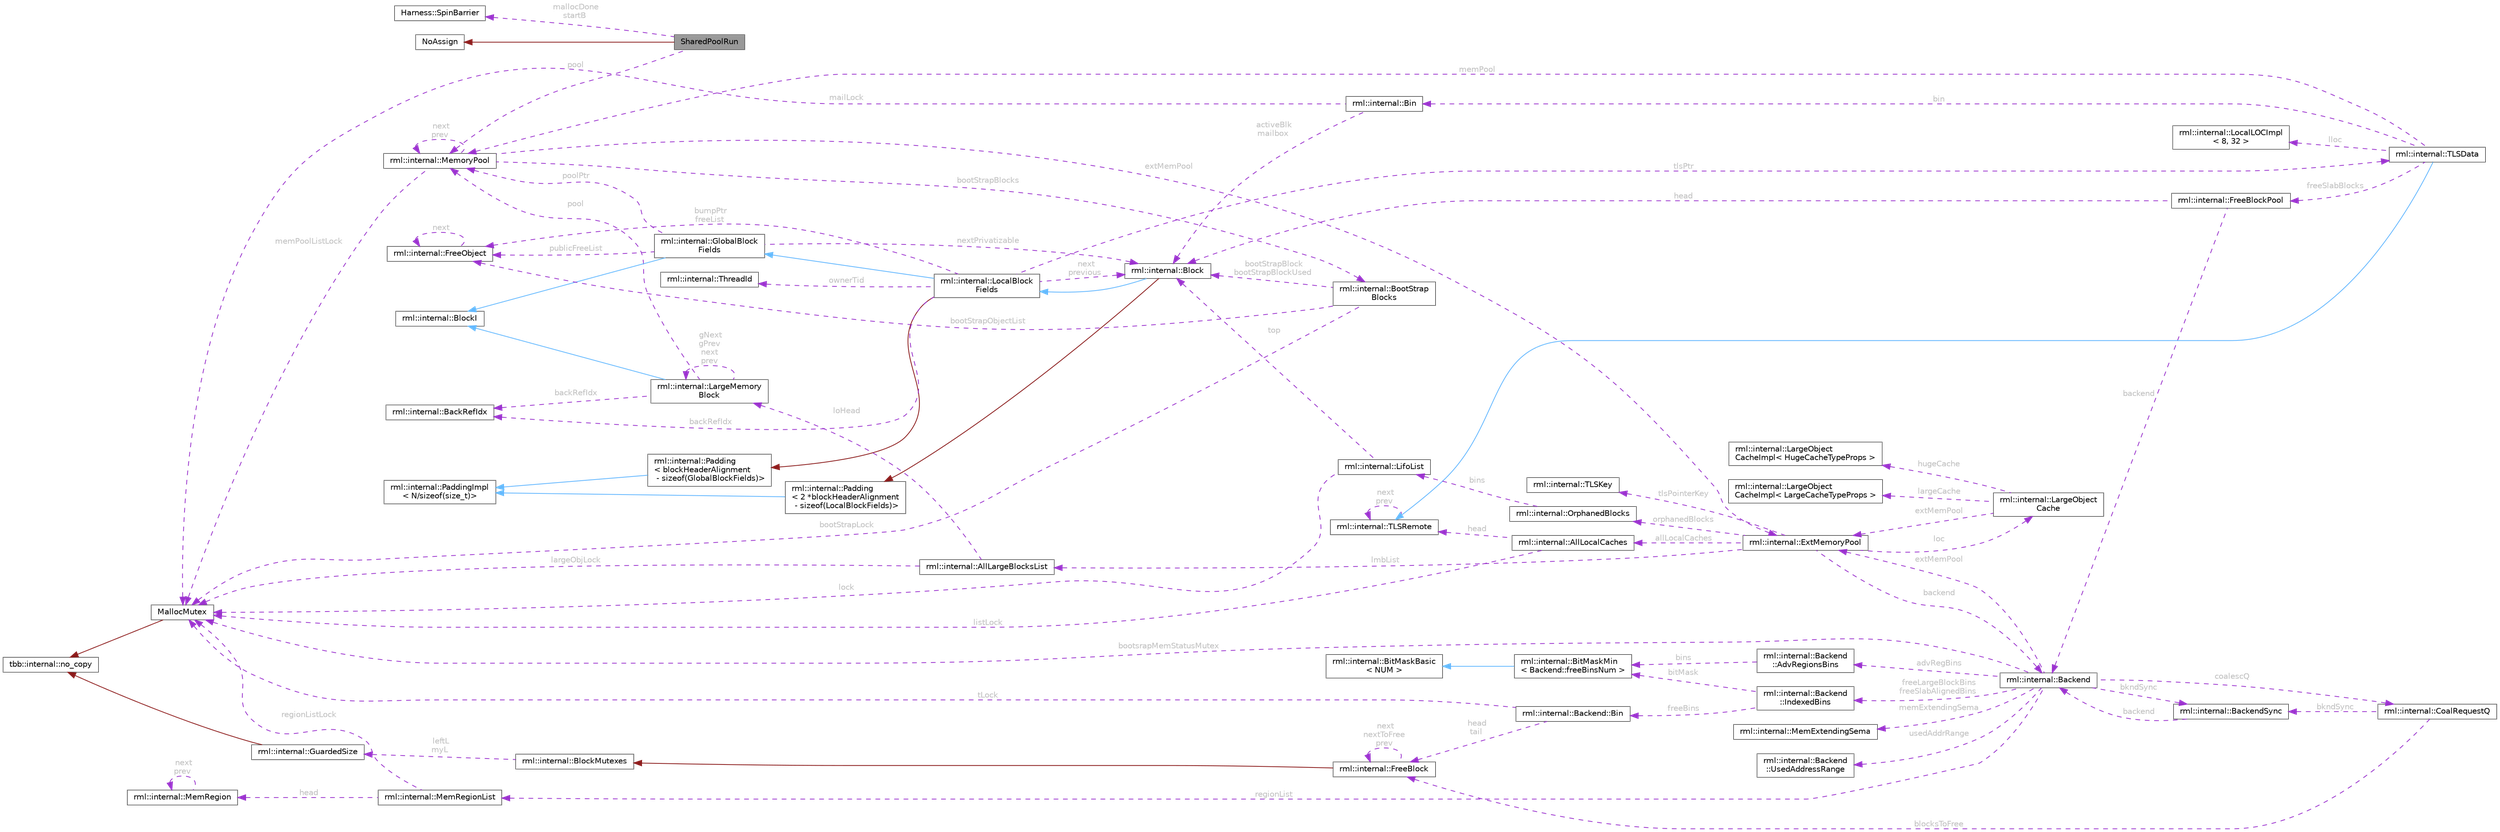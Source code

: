 digraph "SharedPoolRun"
{
 // LATEX_PDF_SIZE
  bgcolor="transparent";
  edge [fontname=Helvetica,fontsize=10,labelfontname=Helvetica,labelfontsize=10];
  node [fontname=Helvetica,fontsize=10,shape=box,height=0.2,width=0.4];
  rankdir="LR";
  Node1 [id="Node000001",label="SharedPoolRun",height=0.2,width=0.4,color="gray40", fillcolor="grey60", style="filled", fontcolor="black",tooltip=" "];
  Node2 -> Node1 [id="edge1_Node000001_Node000002",dir="back",color="firebrick4",style="solid",tooltip=" "];
  Node2 [id="Node000002",label="NoAssign",height=0.2,width=0.4,color="gray40", fillcolor="white", style="filled",URL="$class_no_assign.html",tooltip="Base class for prohibiting compiler-generated operator="];
  Node3 -> Node1 [id="edge2_Node000001_Node000003",dir="back",color="darkorchid3",style="dashed",tooltip=" ",label=" mallocDone\nstartB",fontcolor="grey" ];
  Node3 [id="Node000003",label="Harness::SpinBarrier",height=0.2,width=0.4,color="gray40", fillcolor="white", style="filled",URL="$class_harness_1_1_spin_barrier.html",tooltip=" "];
  Node4 -> Node1 [id="edge3_Node000001_Node000004",dir="back",color="darkorchid3",style="dashed",tooltip=" ",label=" pool",fontcolor="grey" ];
  Node4 [id="Node000004",label="rml::internal::MemoryPool",height=0.2,width=0.4,color="gray40", fillcolor="white", style="filled",URL="$classrml_1_1internal_1_1_memory_pool.html",tooltip=" "];
  Node5 -> Node4 [id="edge4_Node000004_Node000005",dir="back",color="darkorchid3",style="dashed",tooltip=" ",label=" memPoolListLock",fontcolor="grey" ];
  Node5 [id="Node000005",label="MallocMutex",height=0.2,width=0.4,color="gray40", fillcolor="white", style="filled",URL="$class_malloc_mutex.html",tooltip="Stripped down version of spin_mutex."];
  Node6 -> Node5 [id="edge5_Node000005_Node000006",dir="back",color="firebrick4",style="solid",tooltip=" "];
  Node6 [id="Node000006",label="tbb::internal::no_copy",height=0.2,width=0.4,color="gray40", fillcolor="white", style="filled",tooltip=" "];
  Node4 -> Node4 [id="edge6_Node000004_Node000004",dir="back",color="darkorchid3",style="dashed",tooltip=" ",label=" next\nprev",fontcolor="grey" ];
  Node7 -> Node4 [id="edge7_Node000004_Node000007",dir="back",color="darkorchid3",style="dashed",tooltip=" ",label=" extMemPool",fontcolor="grey" ];
  Node7 [id="Node000007",label="rml::internal::ExtMemoryPool",height=0.2,width=0.4,color="gray40", fillcolor="white", style="filled",URL="$structrml_1_1internal_1_1_ext_memory_pool.html",tooltip=" "];
  Node8 -> Node7 [id="edge8_Node000007_Node000008",dir="back",color="darkorchid3",style="dashed",tooltip=" ",label=" backend",fontcolor="grey" ];
  Node8 [id="Node000008",label="rml::internal::Backend",height=0.2,width=0.4,color="gray40", fillcolor="white", style="filled",URL="$classrml_1_1internal_1_1_backend.html",tooltip=" "];
  Node7 -> Node8 [id="edge9_Node000008_Node000007",dir="back",color="darkorchid3",style="dashed",tooltip=" ",label=" extMemPool",fontcolor="grey" ];
  Node9 -> Node8 [id="edge10_Node000008_Node000009",dir="back",color="darkorchid3",style="dashed",tooltip=" ",label=" regionList",fontcolor="grey" ];
  Node9 [id="Node000009",label="rml::internal::MemRegionList",height=0.2,width=0.4,color="gray40", fillcolor="white", style="filled",URL="$classrml_1_1internal_1_1_mem_region_list.html",tooltip=" "];
  Node5 -> Node9 [id="edge11_Node000009_Node000005",dir="back",color="darkorchid3",style="dashed",tooltip=" ",label=" regionListLock",fontcolor="grey" ];
  Node10 -> Node9 [id="edge12_Node000009_Node000010",dir="back",color="darkorchid3",style="dashed",tooltip=" ",label=" head",fontcolor="grey" ];
  Node10 [id="Node000010",label="rml::internal::MemRegion",height=0.2,width=0.4,color="gray40", fillcolor="white", style="filled",URL="$structrml_1_1internal_1_1_mem_region.html",tooltip=" "];
  Node10 -> Node10 [id="edge13_Node000010_Node000010",dir="back",color="darkorchid3",style="dashed",tooltip=" ",label=" next\nprev",fontcolor="grey" ];
  Node11 -> Node8 [id="edge14_Node000008_Node000011",dir="back",color="darkorchid3",style="dashed",tooltip=" ",label=" coalescQ",fontcolor="grey" ];
  Node11 [id="Node000011",label="rml::internal::CoalRequestQ",height=0.2,width=0.4,color="gray40", fillcolor="white", style="filled",URL="$classrml_1_1internal_1_1_coal_request_q.html",tooltip=" "];
  Node12 -> Node11 [id="edge15_Node000011_Node000012",dir="back",color="darkorchid3",style="dashed",tooltip=" ",label=" blocksToFree",fontcolor="grey" ];
  Node12 [id="Node000012",label="rml::internal::FreeBlock",height=0.2,width=0.4,color="gray40", fillcolor="white", style="filled",URL="$classrml_1_1internal_1_1_free_block.html",tooltip=" "];
  Node13 -> Node12 [id="edge16_Node000012_Node000013",dir="back",color="firebrick4",style="solid",tooltip=" "];
  Node13 [id="Node000013",label="rml::internal::BlockMutexes",height=0.2,width=0.4,color="gray40", fillcolor="white", style="filled",URL="$classrml_1_1internal_1_1_block_mutexes.html",tooltip=" "];
  Node14 -> Node13 [id="edge17_Node000013_Node000014",dir="back",color="darkorchid3",style="dashed",tooltip=" ",label=" leftL\nmyL",fontcolor="grey" ];
  Node14 [id="Node000014",label="rml::internal::GuardedSize",height=0.2,width=0.4,color="gray40", fillcolor="white", style="filled",URL="$classrml_1_1internal_1_1_guarded_size.html",tooltip=" "];
  Node6 -> Node14 [id="edge18_Node000014_Node000006",dir="back",color="firebrick4",style="solid",tooltip=" "];
  Node12 -> Node12 [id="edge19_Node000012_Node000012",dir="back",color="darkorchid3",style="dashed",tooltip=" ",label=" next\nnextToFree\nprev",fontcolor="grey" ];
  Node15 -> Node11 [id="edge20_Node000011_Node000015",dir="back",color="darkorchid3",style="dashed",tooltip=" ",label=" bkndSync",fontcolor="grey" ];
  Node15 [id="Node000015",label="rml::internal::BackendSync",height=0.2,width=0.4,color="gray40", fillcolor="white", style="filled",URL="$classrml_1_1internal_1_1_backend_sync.html",tooltip=" "];
  Node8 -> Node15 [id="edge21_Node000015_Node000008",dir="back",color="darkorchid3",style="dashed",tooltip=" ",label=" backend",fontcolor="grey" ];
  Node15 -> Node8 [id="edge22_Node000008_Node000015",dir="back",color="darkorchid3",style="dashed",tooltip=" ",label=" bkndSync",fontcolor="grey" ];
  Node16 -> Node8 [id="edge23_Node000008_Node000016",dir="back",color="darkorchid3",style="dashed",tooltip=" ",label=" memExtendingSema",fontcolor="grey" ];
  Node16 [id="Node000016",label="rml::internal::MemExtendingSema",height=0.2,width=0.4,color="gray40", fillcolor="white", style="filled",URL="$classrml_1_1internal_1_1_mem_extending_sema.html",tooltip=" "];
  Node17 -> Node8 [id="edge24_Node000008_Node000017",dir="back",color="darkorchid3",style="dashed",tooltip=" ",label=" usedAddrRange",fontcolor="grey" ];
  Node17 [id="Node000017",label="rml::internal::Backend\l::UsedAddressRange",height=0.2,width=0.4,color="gray40", fillcolor="white", style="filled",URL="$classrml_1_1internal_1_1_backend_1_1_used_address_range.html",tooltip=" "];
  Node5 -> Node8 [id="edge25_Node000008_Node000005",dir="back",color="darkorchid3",style="dashed",tooltip=" ",label=" bootsrapMemStatusMutex",fontcolor="grey" ];
  Node18 -> Node8 [id="edge26_Node000008_Node000018",dir="back",color="darkorchid3",style="dashed",tooltip=" ",label=" advRegBins",fontcolor="grey" ];
  Node18 [id="Node000018",label="rml::internal::Backend\l::AdvRegionsBins",height=0.2,width=0.4,color="gray40", fillcolor="white", style="filled",URL="$classrml_1_1internal_1_1_backend_1_1_adv_regions_bins.html",tooltip=" "];
  Node19 -> Node18 [id="edge27_Node000018_Node000019",dir="back",color="darkorchid3",style="dashed",tooltip=" ",label=" bins",fontcolor="grey" ];
  Node19 [id="Node000019",label="rml::internal::BitMaskMin\l\< Backend::freeBinsNum \>",height=0.2,width=0.4,color="gray40", fillcolor="white", style="filled",URL="$classrml_1_1internal_1_1_bit_mask_min.html",tooltip=" "];
  Node20 -> Node19 [id="edge28_Node000019_Node000020",dir="back",color="steelblue1",style="solid",tooltip=" "];
  Node20 [id="Node000020",label="rml::internal::BitMaskBasic\l\< NUM \>",height=0.2,width=0.4,color="gray40", fillcolor="white", style="filled",URL="$classrml_1_1internal_1_1_bit_mask_basic.html",tooltip=" "];
  Node21 -> Node8 [id="edge29_Node000008_Node000021",dir="back",color="darkorchid3",style="dashed",tooltip=" ",label=" freeLargeBlockBins\nfreeSlabAlignedBins",fontcolor="grey" ];
  Node21 [id="Node000021",label="rml::internal::Backend\l::IndexedBins",height=0.2,width=0.4,color="gray40", fillcolor="white", style="filled",URL="$classrml_1_1internal_1_1_backend_1_1_indexed_bins.html",tooltip=" "];
  Node19 -> Node21 [id="edge30_Node000021_Node000019",dir="back",color="darkorchid3",style="dashed",tooltip=" ",label=" bitMask",fontcolor="grey" ];
  Node22 -> Node21 [id="edge31_Node000021_Node000022",dir="back",color="darkorchid3",style="dashed",tooltip=" ",label=" freeBins",fontcolor="grey" ];
  Node22 [id="Node000022",label="rml::internal::Backend::Bin",height=0.2,width=0.4,color="gray40", fillcolor="white", style="filled",URL="$structrml_1_1internal_1_1_backend_1_1_bin.html",tooltip=" "];
  Node12 -> Node22 [id="edge32_Node000022_Node000012",dir="back",color="darkorchid3",style="dashed",tooltip=" ",label=" head\ntail",fontcolor="grey" ];
  Node5 -> Node22 [id="edge33_Node000022_Node000005",dir="back",color="darkorchid3",style="dashed",tooltip=" ",label=" tLock",fontcolor="grey" ];
  Node23 -> Node7 [id="edge34_Node000007_Node000023",dir="back",color="darkorchid3",style="dashed",tooltip=" ",label=" loc",fontcolor="grey" ];
  Node23 [id="Node000023",label="rml::internal::LargeObject\lCache",height=0.2,width=0.4,color="gray40", fillcolor="white", style="filled",URL="$classrml_1_1internal_1_1_large_object_cache.html",tooltip=" "];
  Node24 -> Node23 [id="edge35_Node000023_Node000024",dir="back",color="darkorchid3",style="dashed",tooltip=" ",label=" hugeCache",fontcolor="grey" ];
  Node24 [id="Node000024",label="rml::internal::LargeObject\lCacheImpl\< HugeCacheTypeProps \>",height=0.2,width=0.4,color="gray40", fillcolor="white", style="filled",URL="$classrml_1_1internal_1_1_large_object_cache_impl.html",tooltip=" "];
  Node25 -> Node23 [id="edge36_Node000023_Node000025",dir="back",color="darkorchid3",style="dashed",tooltip=" ",label=" largeCache",fontcolor="grey" ];
  Node25 [id="Node000025",label="rml::internal::LargeObject\lCacheImpl\< LargeCacheTypeProps \>",height=0.2,width=0.4,color="gray40", fillcolor="white", style="filled",URL="$classrml_1_1internal_1_1_large_object_cache_impl.html",tooltip=" "];
  Node7 -> Node23 [id="edge37_Node000023_Node000007",dir="back",color="darkorchid3",style="dashed",tooltip=" ",label=" extMemPool",fontcolor="grey" ];
  Node26 -> Node7 [id="edge38_Node000007_Node000026",dir="back",color="darkorchid3",style="dashed",tooltip=" ",label=" allLocalCaches",fontcolor="grey" ];
  Node26 [id="Node000026",label="rml::internal::AllLocalCaches",height=0.2,width=0.4,color="gray40", fillcolor="white", style="filled",URL="$classrml_1_1internal_1_1_all_local_caches.html",tooltip=" "];
  Node27 -> Node26 [id="edge39_Node000026_Node000027",dir="back",color="darkorchid3",style="dashed",tooltip=" ",label=" head",fontcolor="grey" ];
  Node27 [id="Node000027",label="rml::internal::TLSRemote",height=0.2,width=0.4,color="gray40", fillcolor="white", style="filled",URL="$structrml_1_1internal_1_1_t_l_s_remote.html",tooltip=" "];
  Node27 -> Node27 [id="edge40_Node000027_Node000027",dir="back",color="darkorchid3",style="dashed",tooltip=" ",label=" next\nprev",fontcolor="grey" ];
  Node5 -> Node26 [id="edge41_Node000026_Node000005",dir="back",color="darkorchid3",style="dashed",tooltip=" ",label=" listLock",fontcolor="grey" ];
  Node28 -> Node7 [id="edge42_Node000007_Node000028",dir="back",color="darkorchid3",style="dashed",tooltip=" ",label=" orphanedBlocks",fontcolor="grey" ];
  Node28 [id="Node000028",label="rml::internal::OrphanedBlocks",height=0.2,width=0.4,color="gray40", fillcolor="white", style="filled",URL="$classrml_1_1internal_1_1_orphaned_blocks.html",tooltip=" "];
  Node29 -> Node28 [id="edge43_Node000028_Node000029",dir="back",color="darkorchid3",style="dashed",tooltip=" ",label=" bins",fontcolor="grey" ];
  Node29 [id="Node000029",label="rml::internal::LifoList",height=0.2,width=0.4,color="gray40", fillcolor="white", style="filled",URL="$classrml_1_1internal_1_1_lifo_list.html",tooltip=" "];
  Node30 -> Node29 [id="edge44_Node000029_Node000030",dir="back",color="darkorchid3",style="dashed",tooltip=" ",label=" top",fontcolor="grey" ];
  Node30 [id="Node000030",label="rml::internal::Block",height=0.2,width=0.4,color="gray40", fillcolor="white", style="filled",URL="$classrml_1_1internal_1_1_block.html",tooltip=" "];
  Node31 -> Node30 [id="edge45_Node000030_Node000031",dir="back",color="steelblue1",style="solid",tooltip=" "];
  Node31 [id="Node000031",label="rml::internal::LocalBlock\lFields",height=0.2,width=0.4,color="gray40", fillcolor="white", style="filled",URL="$classrml_1_1internal_1_1_local_block_fields.html",tooltip=" "];
  Node32 -> Node31 [id="edge46_Node000031_Node000032",dir="back",color="steelblue1",style="solid",tooltip=" "];
  Node32 [id="Node000032",label="rml::internal::GlobalBlock\lFields",height=0.2,width=0.4,color="gray40", fillcolor="white", style="filled",URL="$classrml_1_1internal_1_1_global_block_fields.html",tooltip=" "];
  Node33 -> Node32 [id="edge47_Node000032_Node000033",dir="back",color="steelblue1",style="solid",tooltip=" "];
  Node33 [id="Node000033",label="rml::internal::BlockI",height=0.2,width=0.4,color="gray40", fillcolor="white", style="filled",URL="$classrml_1_1internal_1_1_block_i.html",tooltip=" "];
  Node34 -> Node32 [id="edge48_Node000032_Node000034",dir="back",color="darkorchid3",style="dashed",tooltip=" ",label=" publicFreeList",fontcolor="grey" ];
  Node34 [id="Node000034",label="rml::internal::FreeObject",height=0.2,width=0.4,color="gray40", fillcolor="white", style="filled",URL="$structrml_1_1internal_1_1_free_object.html",tooltip=" "];
  Node34 -> Node34 [id="edge49_Node000034_Node000034",dir="back",color="darkorchid3",style="dashed",tooltip=" ",label=" next",fontcolor="grey" ];
  Node30 -> Node32 [id="edge50_Node000032_Node000030",dir="back",color="darkorchid3",style="dashed",tooltip=" ",label=" nextPrivatizable",fontcolor="grey" ];
  Node4 -> Node32 [id="edge51_Node000032_Node000004",dir="back",color="darkorchid3",style="dashed",tooltip=" ",label=" poolPtr",fontcolor="grey" ];
  Node35 -> Node31 [id="edge52_Node000031_Node000035",dir="back",color="firebrick4",style="solid",tooltip=" "];
  Node35 [id="Node000035",label="rml::internal::Padding\l\< blockHeaderAlignment\l - sizeof(GlobalBlockFields)\>",height=0.2,width=0.4,color="gray40", fillcolor="white", style="filled",URL="$structrml_1_1internal_1_1_padding.html",tooltip=" "];
  Node36 -> Node35 [id="edge53_Node000035_Node000036",dir="back",color="steelblue1",style="solid",tooltip=" "];
  Node36 [id="Node000036",label="rml::internal::PaddingImpl\l\< N/sizeof(size_t)\>",height=0.2,width=0.4,color="gray40", fillcolor="white", style="filled",URL="$structrml_1_1internal_1_1_padding_impl.html",tooltip=" "];
  Node30 -> Node31 [id="edge54_Node000031_Node000030",dir="back",color="darkorchid3",style="dashed",tooltip=" ",label=" next\nprevious",fontcolor="grey" ];
  Node34 -> Node31 [id="edge55_Node000031_Node000034",dir="back",color="darkorchid3",style="dashed",tooltip=" ",label=" bumpPtr\nfreeList",fontcolor="grey" ];
  Node37 -> Node31 [id="edge56_Node000031_Node000037",dir="back",color="darkorchid3",style="dashed",tooltip=" ",label=" tlsPtr",fontcolor="grey" ];
  Node37 [id="Node000037",label="rml::internal::TLSData",height=0.2,width=0.4,color="gray40", fillcolor="white", style="filled",URL="$classrml_1_1internal_1_1_t_l_s_data.html",tooltip=" "];
  Node27 -> Node37 [id="edge57_Node000037_Node000027",dir="back",color="steelblue1",style="solid",tooltip=" "];
  Node4 -> Node37 [id="edge58_Node000037_Node000004",dir="back",color="darkorchid3",style="dashed",tooltip=" ",label=" memPool",fontcolor="grey" ];
  Node38 -> Node37 [id="edge59_Node000037_Node000038",dir="back",color="darkorchid3",style="dashed",tooltip=" ",label=" bin",fontcolor="grey" ];
  Node38 [id="Node000038",label="rml::internal::Bin",height=0.2,width=0.4,color="gray40", fillcolor="white", style="filled",URL="$classrml_1_1internal_1_1_bin.html",tooltip=" "];
  Node30 -> Node38 [id="edge60_Node000038_Node000030",dir="back",color="darkorchid3",style="dashed",tooltip=" ",label=" activeBlk\nmailbox",fontcolor="grey" ];
  Node5 -> Node38 [id="edge61_Node000038_Node000005",dir="back",color="darkorchid3",style="dashed",tooltip=" ",label=" mailLock",fontcolor="grey" ];
  Node39 -> Node37 [id="edge62_Node000037_Node000039",dir="back",color="darkorchid3",style="dashed",tooltip=" ",label=" freeSlabBlocks",fontcolor="grey" ];
  Node39 [id="Node000039",label="rml::internal::FreeBlockPool",height=0.2,width=0.4,color="gray40", fillcolor="white", style="filled",URL="$classrml_1_1internal_1_1_free_block_pool.html",tooltip=" "];
  Node30 -> Node39 [id="edge63_Node000039_Node000030",dir="back",color="darkorchid3",style="dashed",tooltip=" ",label=" head",fontcolor="grey" ];
  Node8 -> Node39 [id="edge64_Node000039_Node000008",dir="back",color="darkorchid3",style="dashed",tooltip=" ",label=" backend",fontcolor="grey" ];
  Node40 -> Node37 [id="edge65_Node000037_Node000040",dir="back",color="darkorchid3",style="dashed",tooltip=" ",label=" lloc",fontcolor="grey" ];
  Node40 [id="Node000040",label="rml::internal::LocalLOCImpl\l\< 8, 32 \>",height=0.2,width=0.4,color="gray40", fillcolor="white", style="filled",URL="$classrml_1_1internal_1_1_local_l_o_c_impl.html",tooltip=" "];
  Node41 -> Node31 [id="edge66_Node000031_Node000041",dir="back",color="darkorchid3",style="dashed",tooltip=" ",label=" ownerTid",fontcolor="grey" ];
  Node41 [id="Node000041",label="rml::internal::ThreadId",height=0.2,width=0.4,color="gray40", fillcolor="white", style="filled",URL="$classrml_1_1internal_1_1_thread_id.html",tooltip=" "];
  Node42 -> Node31 [id="edge67_Node000031_Node000042",dir="back",color="darkorchid3",style="dashed",tooltip=" ",label=" backRefIdx",fontcolor="grey" ];
  Node42 [id="Node000042",label="rml::internal::BackRefIdx",height=0.2,width=0.4,color="gray40", fillcolor="white", style="filled",URL="$classrml_1_1internal_1_1_back_ref_idx.html",tooltip=" "];
  Node43 -> Node30 [id="edge68_Node000030_Node000043",dir="back",color="firebrick4",style="solid",tooltip=" "];
  Node43 [id="Node000043",label="rml::internal::Padding\l\< 2 *blockHeaderAlignment\l - sizeof(LocalBlockFields)\>",height=0.2,width=0.4,color="gray40", fillcolor="white", style="filled",URL="$structrml_1_1internal_1_1_padding.html",tooltip=" "];
  Node36 -> Node43 [id="edge69_Node000043_Node000036",dir="back",color="steelblue1",style="solid",tooltip=" "];
  Node5 -> Node29 [id="edge70_Node000029_Node000005",dir="back",color="darkorchid3",style="dashed",tooltip=" ",label=" lock",fontcolor="grey" ];
  Node44 -> Node7 [id="edge71_Node000007_Node000044",dir="back",color="darkorchid3",style="dashed",tooltip=" ",label=" lmbList",fontcolor="grey" ];
  Node44 [id="Node000044",label="rml::internal::AllLargeBlocksList",height=0.2,width=0.4,color="gray40", fillcolor="white", style="filled",URL="$classrml_1_1internal_1_1_all_large_blocks_list.html",tooltip=" "];
  Node5 -> Node44 [id="edge72_Node000044_Node000005",dir="back",color="darkorchid3",style="dashed",tooltip=" ",label=" largeObjLock",fontcolor="grey" ];
  Node45 -> Node44 [id="edge73_Node000044_Node000045",dir="back",color="darkorchid3",style="dashed",tooltip=" ",label=" loHead",fontcolor="grey" ];
  Node45 [id="Node000045",label="rml::internal::LargeMemory\lBlock",height=0.2,width=0.4,color="gray40", fillcolor="white", style="filled",URL="$structrml_1_1internal_1_1_large_memory_block.html",tooltip=" "];
  Node33 -> Node45 [id="edge74_Node000045_Node000033",dir="back",color="steelblue1",style="solid",tooltip=" "];
  Node4 -> Node45 [id="edge75_Node000045_Node000004",dir="back",color="darkorchid3",style="dashed",tooltip=" ",label=" pool",fontcolor="grey" ];
  Node45 -> Node45 [id="edge76_Node000045_Node000045",dir="back",color="darkorchid3",style="dashed",tooltip=" ",label=" gNext\ngPrev\nnext\nprev",fontcolor="grey" ];
  Node42 -> Node45 [id="edge77_Node000045_Node000042",dir="back",color="darkorchid3",style="dashed",tooltip=" ",label=" backRefIdx",fontcolor="grey" ];
  Node46 -> Node7 [id="edge78_Node000007_Node000046",dir="back",color="darkorchid3",style="dashed",tooltip=" ",label=" tlsPointerKey",fontcolor="grey" ];
  Node46 [id="Node000046",label="rml::internal::TLSKey",height=0.2,width=0.4,color="gray40", fillcolor="white", style="filled",URL="$classrml_1_1internal_1_1_t_l_s_key.html",tooltip=" "];
  Node47 -> Node4 [id="edge79_Node000004_Node000047",dir="back",color="darkorchid3",style="dashed",tooltip=" ",label=" bootStrapBlocks",fontcolor="grey" ];
  Node47 [id="Node000047",label="rml::internal::BootStrap\lBlocks",height=0.2,width=0.4,color="gray40", fillcolor="white", style="filled",URL="$classrml_1_1internal_1_1_boot_strap_blocks.html",tooltip=" "];
  Node5 -> Node47 [id="edge80_Node000047_Node000005",dir="back",color="darkorchid3",style="dashed",tooltip=" ",label=" bootStrapLock",fontcolor="grey" ];
  Node30 -> Node47 [id="edge81_Node000047_Node000030",dir="back",color="darkorchid3",style="dashed",tooltip=" ",label=" bootStrapBlock\nbootStrapBlockUsed",fontcolor="grey" ];
  Node34 -> Node47 [id="edge82_Node000047_Node000034",dir="back",color="darkorchid3",style="dashed",tooltip=" ",label=" bootStrapObjectList",fontcolor="grey" ];
}
